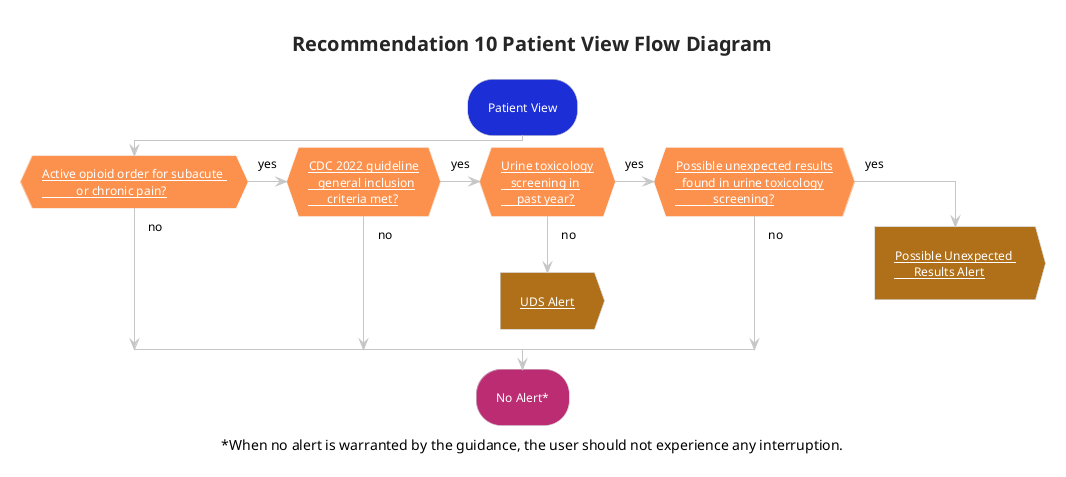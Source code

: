 @startuml flow_rec10_patientview
!theme carbon-gray
skinparam hyperlinkColor white
<style>
activityDiagram {
 FontColor white
 RoundCorner 50
 arrow {
  FontColor: Black
 }
 diamond {
  BackgroundColor #fc914d
 }
}
</style>
title Recommendation 10 Patient View Flow Diagram
#1C2ED5:Patient View; 
if ([[subroutines.html#for-subacute-or-chronic-pain Active opioid order for subacute \n           or chronic pain?]]) then (no)
(yes) elseif ([[subroutines.html#cdc-2022-general-inclusion-criteria CDC 2022 guideline\n   general inclusion\n      criteria met?]]) then (no)
(yes) elseif ([[subroutines.html#recommendation-10-urine-toxicology-screening Urine toxicology\n   screening in\n     past year?]]) then (no) 
#b06f19:[[user-interaction-alerts.html#recommendation-10-uds-alert UDS Alert]];<<output>> 
kill
(yes) elseif ([[subroutines.html#recommendation-10-possible-unexpected-results Possible unexpected results\n  found in urine toxicology\n            screening?]]) then (no) 
else (yes) 
#b06f19:[[user-interaction-alerts.html#recommendation-10-possible-unexpected-results-alert Possible Unexpected \n      Results Alert]];<<output>>
kill
endif
#BC2C73:No Alert*;
caption ~*When no alert is warranted by the guidance, the user should not experience any interruption.
@enduml
